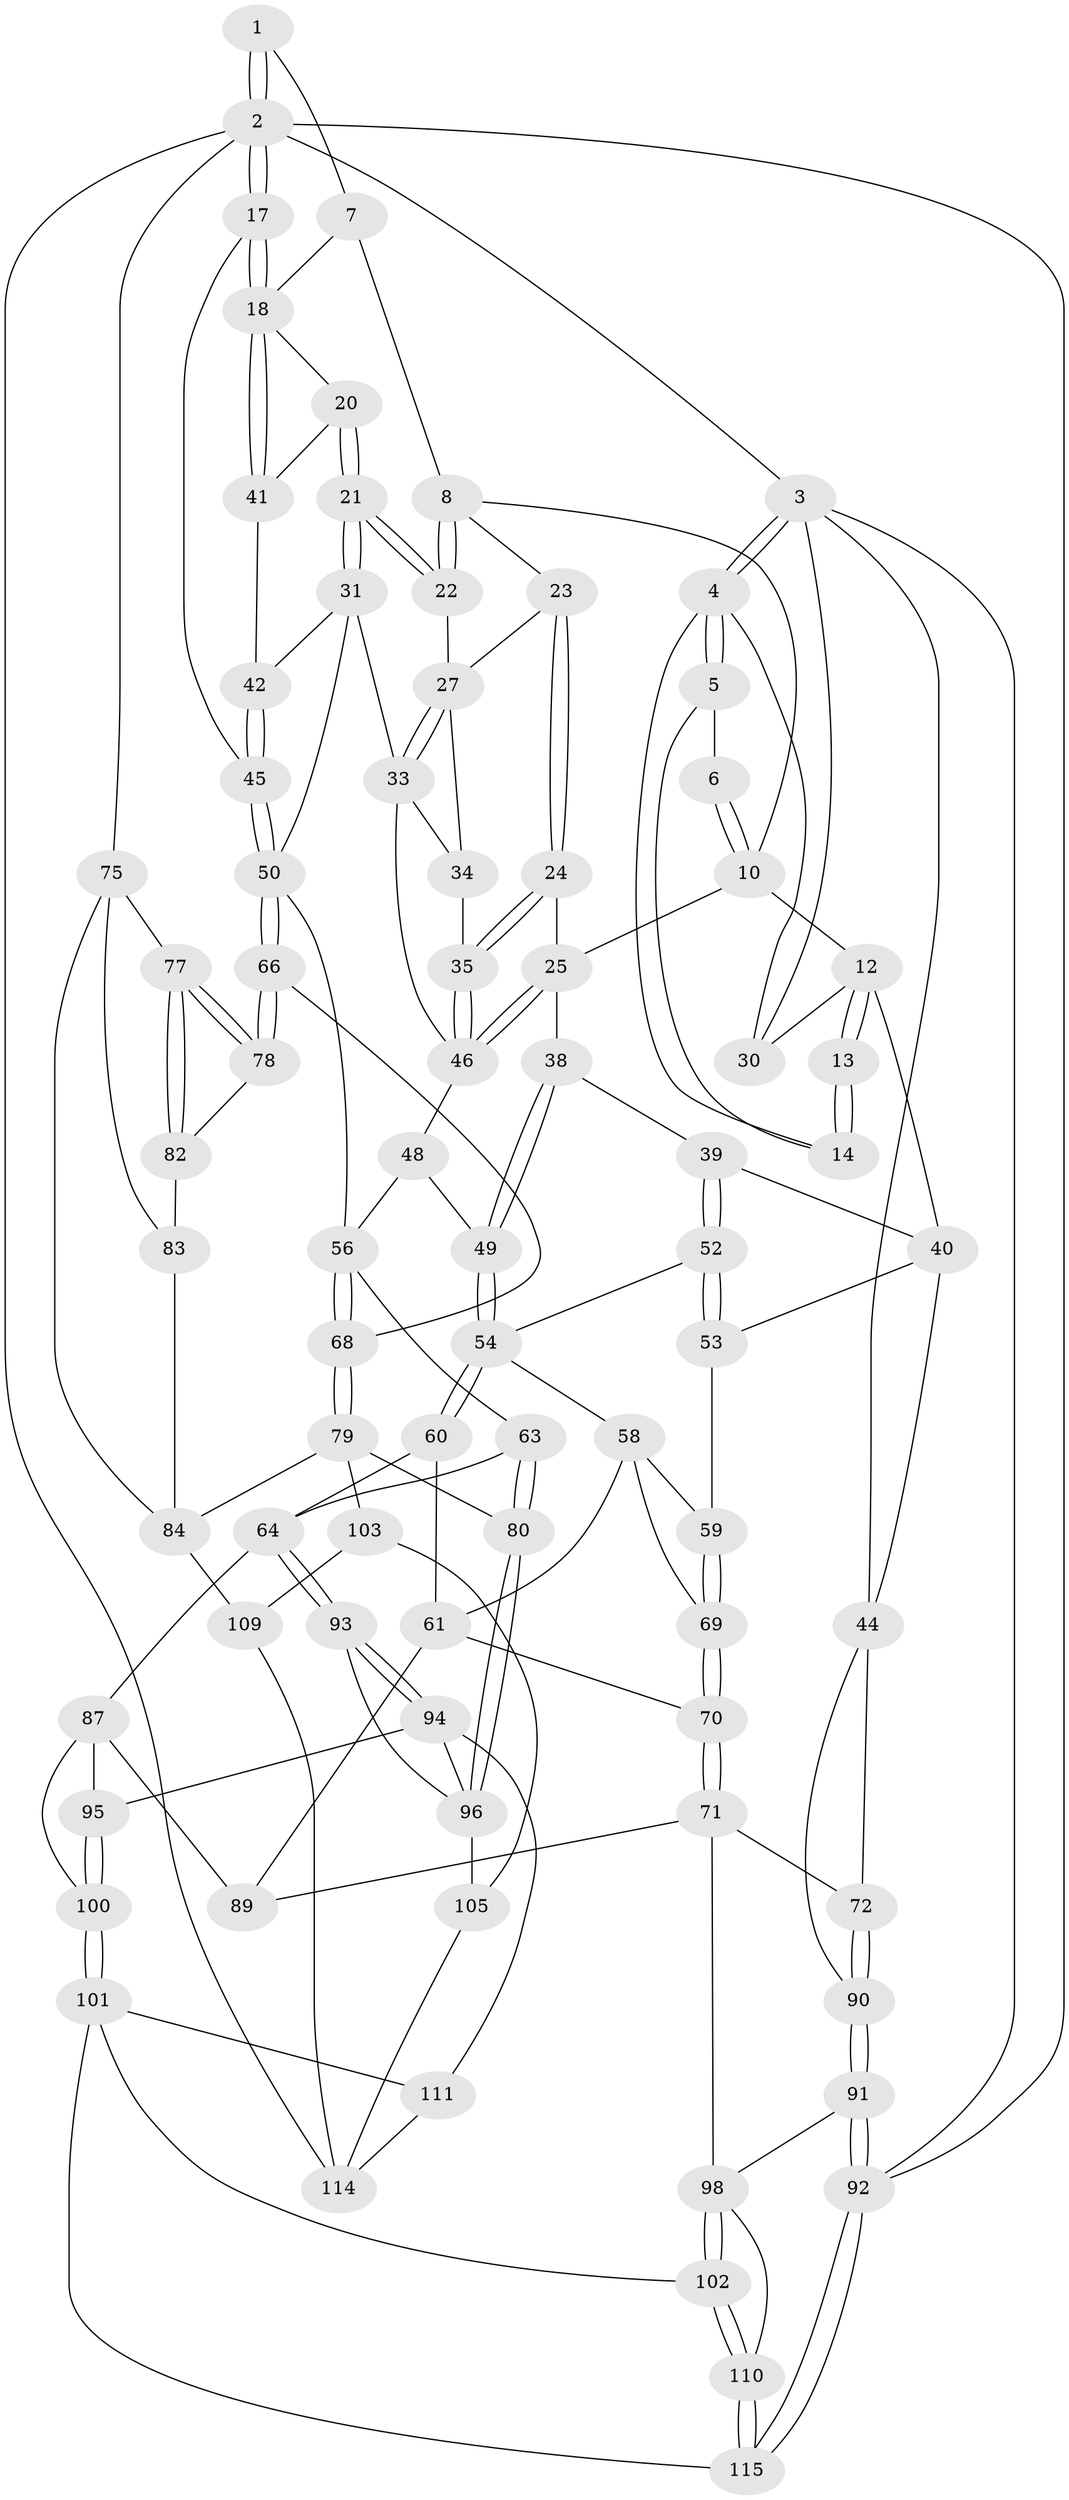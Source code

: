 // Generated by graph-tools (version 1.1) at 2025/52/02/27/25 19:52:40]
// undirected, 81 vertices, 184 edges
graph export_dot {
graph [start="1"]
  node [color=gray90,style=filled];
  1 [pos="+0.7792834295065116+0"];
  2 [pos="+1+0",super="+74"];
  3 [pos="+0+0",super="+37"];
  4 [pos="+0+0",super="+16"];
  5 [pos="+0.046259783342202286+0"];
  6 [pos="+0.48507540104463054+0"];
  7 [pos="+0.7721315398237991+0.049798836690680214"];
  8 [pos="+0.7047460345024606+0.13217224557490095",super="+9"];
  10 [pos="+0.4704144443740048+0.03892061488680766",super="+11"];
  12 [pos="+0.29030155133683444+0.1743853062950219",super="+29"];
  13 [pos="+0.2756958296417356+0.15576717395239695"];
  14 [pos="+0.14142396227849102+0",super="+15"];
  17 [pos="+1+0.07911336169049206"];
  18 [pos="+1+0.1029640747166273",super="+19"];
  20 [pos="+0.8528505024305153+0.24628714724664075"];
  21 [pos="+0.8444441876280181+0.27285563638800303"];
  22 [pos="+0.7073715225069519+0.22502934828707413"];
  23 [pos="+0.5717947093657776+0.195202410176574"];
  24 [pos="+0.5568999149857323+0.22515470059435388"];
  25 [pos="+0.42742544944373173+0.26855975012081934",super="+26"];
  27 [pos="+0.7065104510709724+0.22635556476902213",super="+28"];
  30 [pos="+0.12048068093068566+0.22699650252490863"];
  31 [pos="+0.8466348057785763+0.3195614308854629",super="+32"];
  33 [pos="+0.7292510645175455+0.38511650801072655",super="+36"];
  34 [pos="+0.6293002953293156+0.3213120798372577"];
  35 [pos="+0.5901433020978701+0.3148792569485414"];
  38 [pos="+0.335971835435121+0.359677929196396"];
  39 [pos="+0.29363965417080523+0.3832797364220591"];
  40 [pos="+0.1483032206146209+0.2972596985384296",super="+43"];
  41 [pos="+0.9977614529099804+0.2319620864264144"];
  42 [pos="+0.9285472534648145+0.3128516226734523"];
  44 [pos="+0+0.47004340762643343",super="+73"];
  45 [pos="+1+0.406395467767036"];
  46 [pos="+0.5279767661850269+0.3640906952886758",super="+47"];
  48 [pos="+0.5028457809038749+0.5099857386880678"];
  49 [pos="+0.5002780010188889+0.5108019946322205"];
  50 [pos="+1+0.48837462351705757",super="+51"];
  52 [pos="+0.27091438878488683+0.42780452591002616"];
  53 [pos="+0+0.47872379899867257"];
  54 [pos="+0.4249555578481838+0.591491112613492",super="+55"];
  56 [pos="+0.7953662373392684+0.507617609118875",super="+57"];
  58 [pos="+0.2382953653712416+0.550470893304319",super="+62"];
  59 [pos="+0.09235110053454752+0.5564098756511175"];
  60 [pos="+0.4223179956092474+0.5967923085447374"];
  61 [pos="+0.32931930428710693+0.6398521252169668",super="+86"];
  63 [pos="+0.6576719569195126+0.6484570090952686"];
  64 [pos="+0.5860544595299719+0.7305859438750218",super="+65"];
  66 [pos="+1+0.518294036780334",super="+67"];
  68 [pos="+0.8557942035722821+0.6287151234428063"];
  69 [pos="+0.13667993281515953+0.655383884162393"];
  70 [pos="+0.14498857640284393+0.7300123014834555"];
  71 [pos="+0.14316013154626084+0.7384642047943591",super="+97"];
  72 [pos="+0.11921292323536313+0.7418730962196513"];
  75 [pos="+1+1",super="+76"];
  77 [pos="+1+0.7870401900505566"];
  78 [pos="+1+0.5535910571734071",super="+81"];
  79 [pos="+0.7821899366317708+0.7661602696389922",super="+85"];
  80 [pos="+0.7626520495918782+0.7604952690125191"];
  82 [pos="+0.934877300702196+0.722428430367839"];
  83 [pos="+0.9250708306818296+0.7551690525667457"];
  84 [pos="+0.8501623098943035+0.8001923682082739",super="+108"];
  87 [pos="+0.45042494455262816+0.7459311203917933",super="+88"];
  89 [pos="+0.3173228940608471+0.7737153758851743"];
  90 [pos="+0+0.9427348896744338"];
  91 [pos="+0+1"];
  92 [pos="+0+1"];
  93 [pos="+0.5872527176106883+0.7698600562730542"];
  94 [pos="+0.5232962551011611+0.8491522091823549",super="+107"];
  95 [pos="+0.46209506198948613+0.7990096070543788"];
  96 [pos="+0.6621515198596223+0.8208893542881422",super="+106"];
  98 [pos="+0.1692461424286781+0.8174818146294919",super="+99"];
  100 [pos="+0.34901083301784663+0.8566782215248204"];
  101 [pos="+0.34866984685235614+0.8626387079576563",super="+112"];
  102 [pos="+0.22396817865648602+0.8895346023416454"];
  103 [pos="+0.7822899549763169+0.8604362184027035",super="+104"];
  105 [pos="+0.7264132161909302+0.9070515627707055"];
  109 [pos="+0.8507134733561896+0.9159125787598751",super="+113"];
  110 [pos="+0.20243990547004423+1"];
  111 [pos="+0.4798870967102392+1"];
  114 [pos="+1+1",super="+116"];
  115 [pos="+0.20534803139813532+1"];
  1 -- 2;
  1 -- 2;
  1 -- 7;
  2 -- 3;
  2 -- 17;
  2 -- 17;
  2 -- 75;
  2 -- 92;
  2 -- 114;
  3 -- 4;
  3 -- 4;
  3 -- 92;
  3 -- 44;
  3 -- 30;
  4 -- 5;
  4 -- 5;
  4 -- 14;
  4 -- 30;
  5 -- 6;
  5 -- 14;
  6 -- 10;
  6 -- 10;
  7 -- 8;
  7 -- 18;
  8 -- 22;
  8 -- 22;
  8 -- 10;
  8 -- 23;
  10 -- 12;
  10 -- 25;
  12 -- 13;
  12 -- 13;
  12 -- 40;
  12 -- 30;
  13 -- 14 [weight=2];
  13 -- 14;
  17 -- 18;
  17 -- 18;
  17 -- 45;
  18 -- 41;
  18 -- 41;
  18 -- 20;
  20 -- 21;
  20 -- 21;
  20 -- 41;
  21 -- 22;
  21 -- 22;
  21 -- 31;
  21 -- 31;
  22 -- 27;
  23 -- 24;
  23 -- 24;
  23 -- 27;
  24 -- 25;
  24 -- 35;
  24 -- 35;
  25 -- 46;
  25 -- 46;
  25 -- 38;
  27 -- 33;
  27 -- 33;
  27 -- 34;
  31 -- 42;
  31 -- 33;
  31 -- 50;
  33 -- 34;
  33 -- 46;
  34 -- 35;
  35 -- 46;
  35 -- 46;
  38 -- 39;
  38 -- 49;
  38 -- 49;
  39 -- 40;
  39 -- 52;
  39 -- 52;
  40 -- 44;
  40 -- 53;
  41 -- 42;
  42 -- 45;
  42 -- 45;
  44 -- 72;
  44 -- 90;
  45 -- 50;
  45 -- 50;
  46 -- 48;
  48 -- 49;
  48 -- 56;
  49 -- 54;
  49 -- 54;
  50 -- 66;
  50 -- 66;
  50 -- 56;
  52 -- 53;
  52 -- 53;
  52 -- 54;
  53 -- 59;
  54 -- 60;
  54 -- 60;
  54 -- 58;
  56 -- 68;
  56 -- 68;
  56 -- 63;
  58 -- 59;
  58 -- 69;
  58 -- 61;
  59 -- 69;
  59 -- 69;
  60 -- 61;
  60 -- 64;
  61 -- 89;
  61 -- 70;
  63 -- 64;
  63 -- 80;
  63 -- 80;
  64 -- 93;
  64 -- 93;
  64 -- 87;
  66 -- 78 [weight=2];
  66 -- 78;
  66 -- 68;
  68 -- 79;
  68 -- 79;
  69 -- 70;
  69 -- 70;
  70 -- 71;
  70 -- 71;
  71 -- 72;
  71 -- 89;
  71 -- 98;
  72 -- 90;
  72 -- 90;
  75 -- 83;
  75 -- 77;
  75 -- 84;
  77 -- 78;
  77 -- 78;
  77 -- 82;
  77 -- 82;
  78 -- 82;
  79 -- 80;
  79 -- 84;
  79 -- 103;
  80 -- 96;
  80 -- 96;
  82 -- 83;
  83 -- 84;
  84 -- 109;
  87 -- 95;
  87 -- 89;
  87 -- 100;
  90 -- 91;
  90 -- 91;
  91 -- 92;
  91 -- 92;
  91 -- 98;
  92 -- 115;
  92 -- 115;
  93 -- 94;
  93 -- 94;
  93 -- 96;
  94 -- 95;
  94 -- 111;
  94 -- 96;
  95 -- 100;
  95 -- 100;
  96 -- 105;
  98 -- 102;
  98 -- 102;
  98 -- 110;
  100 -- 101;
  100 -- 101;
  101 -- 102;
  101 -- 115;
  101 -- 111;
  102 -- 110;
  102 -- 110;
  103 -- 109 [weight=2];
  103 -- 105;
  105 -- 114;
  109 -- 114;
  110 -- 115;
  110 -- 115;
  111 -- 114;
}
